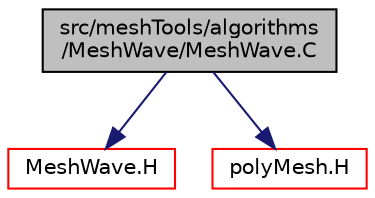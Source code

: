 digraph "src/meshTools/algorithms/MeshWave/MeshWave.C"
{
  bgcolor="transparent";
  edge [fontname="Helvetica",fontsize="10",labelfontname="Helvetica",labelfontsize="10"];
  node [fontname="Helvetica",fontsize="10",shape=record];
  Node0 [label="src/meshTools/algorithms\l/MeshWave/MeshWave.C",height=0.2,width=0.4,color="black", fillcolor="grey75", style="filled", fontcolor="black"];
  Node0 -> Node1 [color="midnightblue",fontsize="10",style="solid",fontname="Helvetica"];
  Node1 [label="MeshWave.H",height=0.2,width=0.4,color="red",URL="$a07862.html"];
  Node0 -> Node122 [color="midnightblue",fontsize="10",style="solid",fontname="Helvetica"];
  Node122 [label="polyMesh.H",height=0.2,width=0.4,color="red",URL="$a12398.html"];
}
